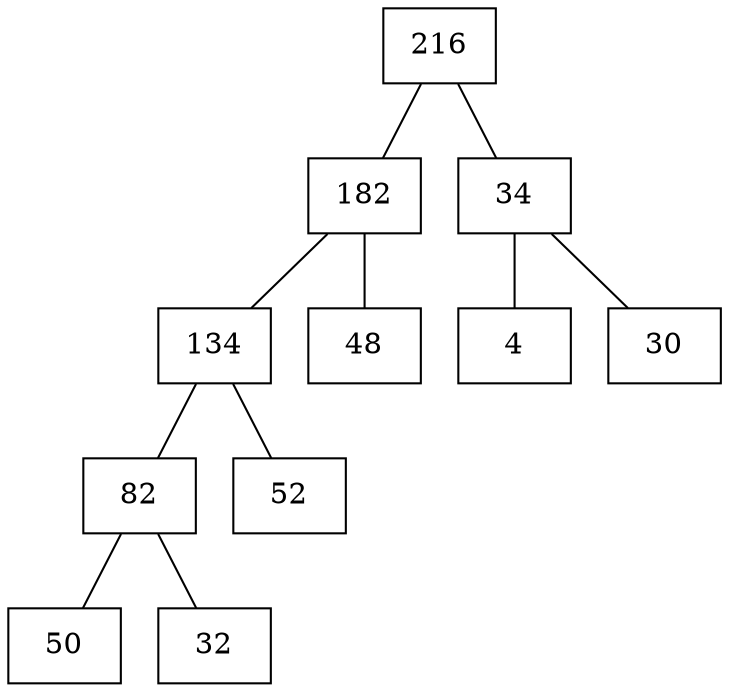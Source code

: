 graph weights_of_partition {
	node [shape=box]
	216 -- 182
	216 -- 34
	182 -- 134
	182 -- 48
	134 -- 82
	134 -- 52
	82 -- 50
	82 -- 32
	34 -- 4
	34 -- 30
}

